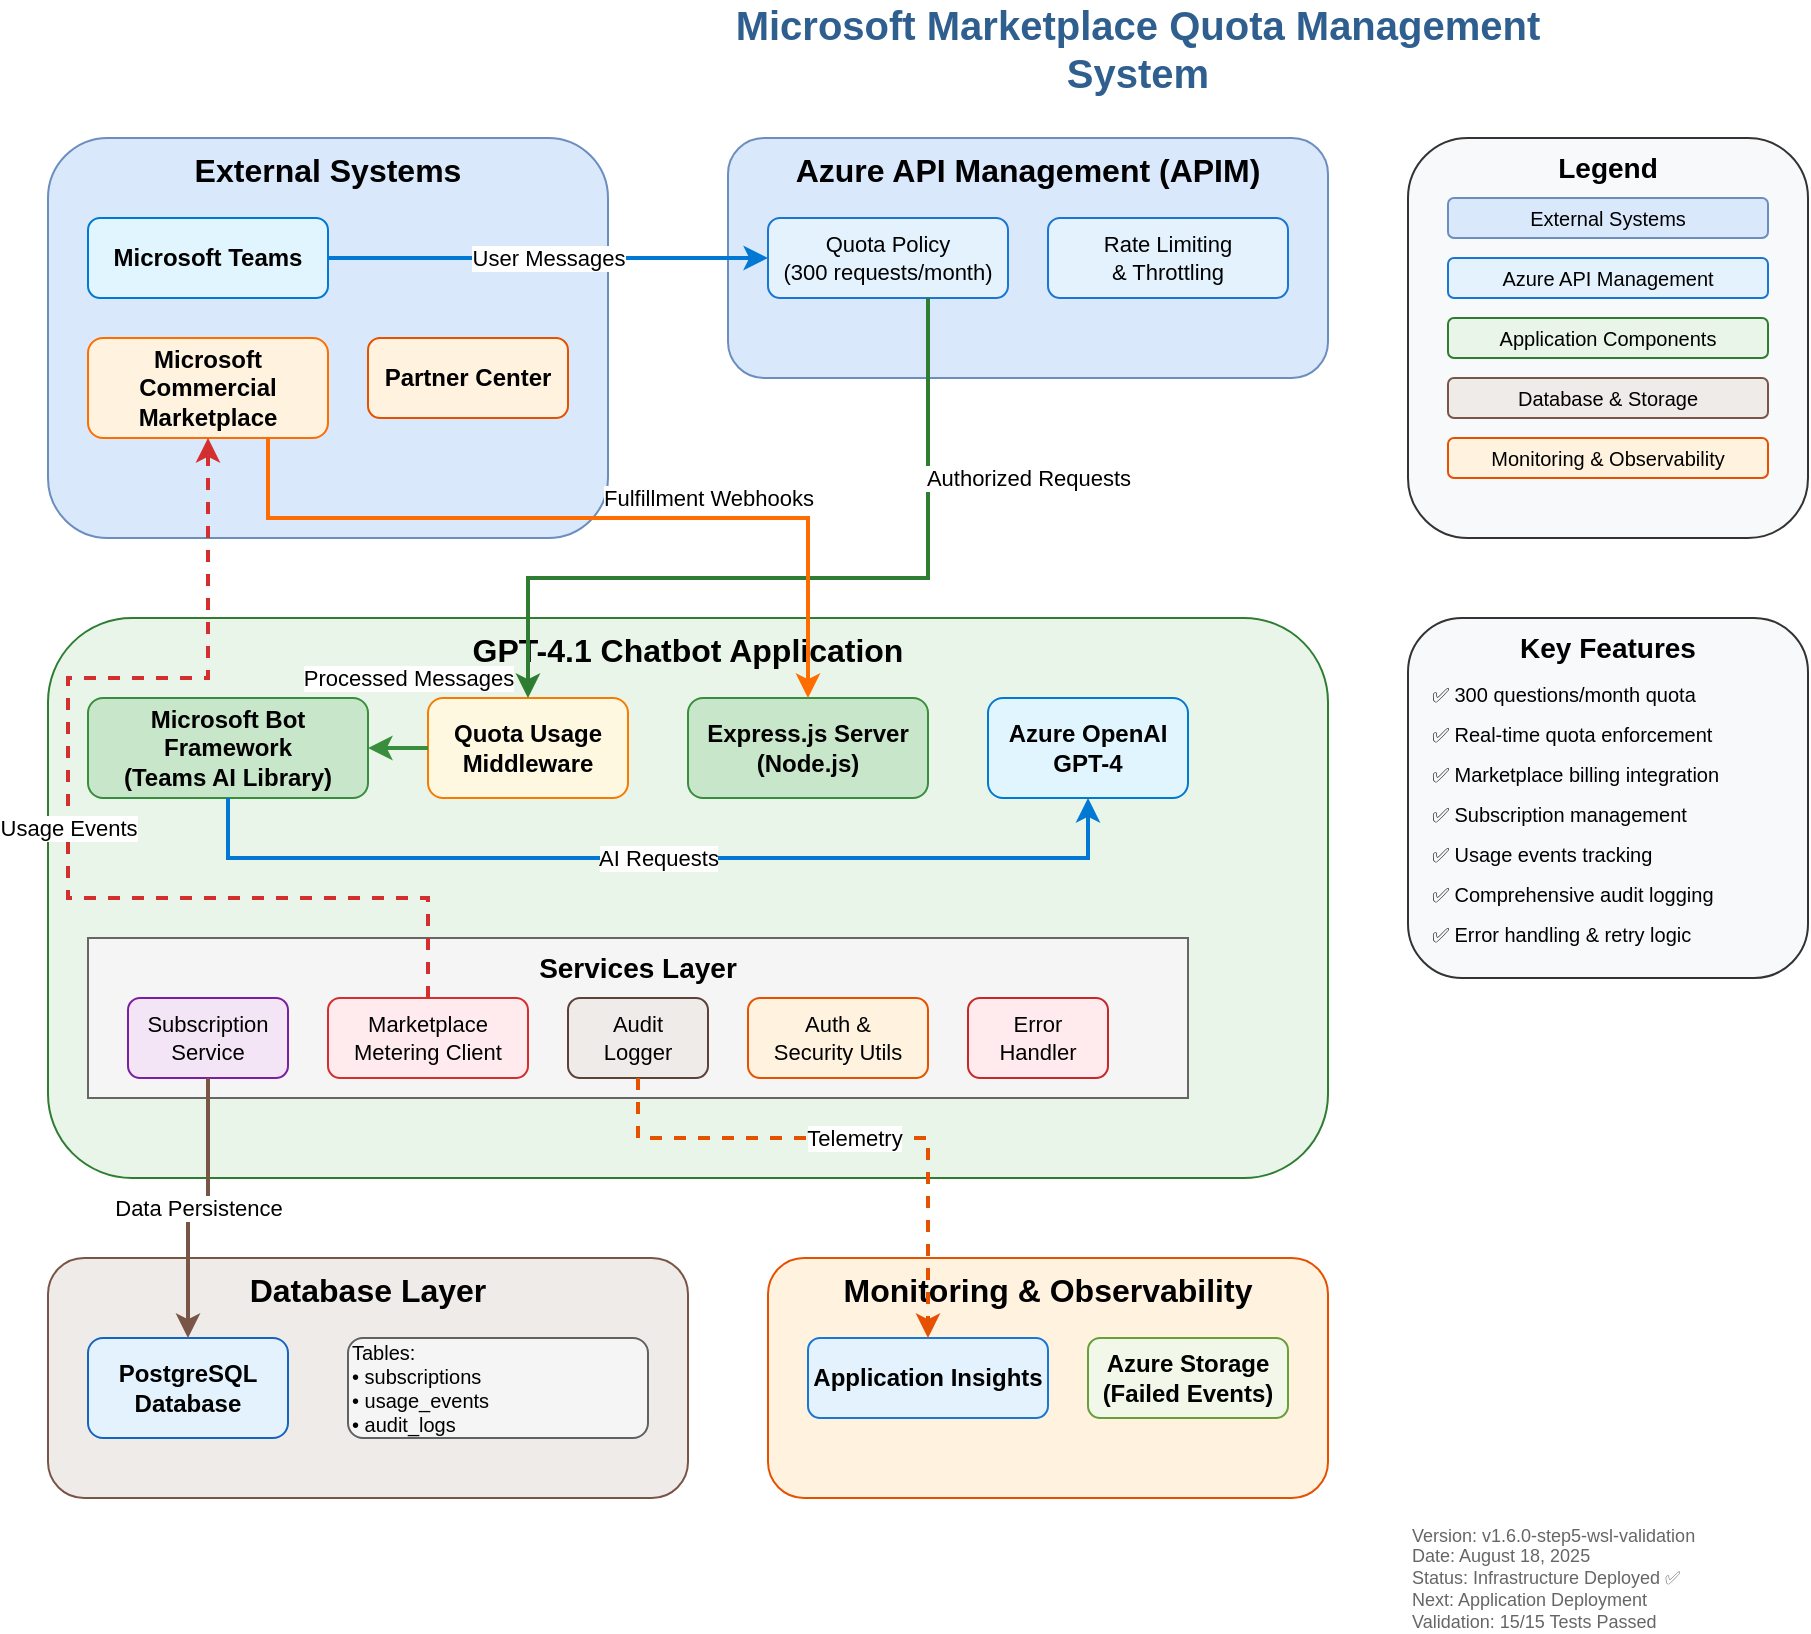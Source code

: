 <mxfile version="28.0.6">
  <diagram name="Microsoft Marketplace Quota Architecture" id="architecture">
    <mxGraphModel dx="1189" dy="819" grid="1" gridSize="10" guides="1" tooltips="1" connect="1" arrows="1" fold="1" page="1" pageScale="1" pageWidth="1169" pageHeight="827" math="0" shadow="0">
      <root>
        <mxCell id="0" />
        <mxCell id="1" parent="0" />
        <mxCell id="title" value="Microsoft Marketplace Quota Management System" style="text;html=1;strokeColor=none;fillColor=none;align=center;verticalAlign=middle;whiteSpace=wrap;rounded=0;fontSize=20;fontStyle=1;fontColor=#2F5F8F;" parent="1" vertex="1">
          <mxGeometry x="350" y="20" width="470" height="30" as="geometry" />
        </mxCell>
        <mxCell id="external-box" value="External Systems" style="rounded=1;whiteSpace=wrap;html=1;strokeColor=#6c8ebf;fillColor=#dae8fc;fontSize=16;fontStyle=1;verticalAlign=top;" parent="1" vertex="1">
          <mxGeometry x="40" y="80" width="280" height="200" as="geometry" />
        </mxCell>
        <mxCell id="teams" value="Microsoft Teams" style="rounded=1;whiteSpace=wrap;html=1;strokeColor=#0078d4;fillColor=#e1f5fe;fontSize=12;fontStyle=1;" parent="1" vertex="1">
          <mxGeometry x="60" y="120" width="120" height="40" as="geometry" />
        </mxCell>
        <mxCell id="marketplace" value="Microsoft&#xa;Commercial Marketplace" style="rounded=1;whiteSpace=wrap;html=1;strokeColor=#ff6d00;fillColor=#fff3e0;fontSize=12;fontStyle=1;" parent="1" vertex="1">
          <mxGeometry x="60" y="180" width="120" height="50" as="geometry" />
        </mxCell>
        <mxCell id="partner-center" value="Partner Center" style="rounded=1;whiteSpace=wrap;html=1;strokeColor=#e65100;fillColor=#fff3e0;fontSize=12;fontStyle=1;" parent="1" vertex="1">
          <mxGeometry x="200" y="180" width="100" height="40" as="geometry" />
        </mxCell>
        <mxCell id="apim-box" value="Azure API Management (APIM)" style="rounded=1;whiteSpace=wrap;html=1;strokeColor=#6c8ebf;fillColor=#dae8fc;fontSize=16;fontStyle=1;verticalAlign=top;" parent="1" vertex="1">
          <mxGeometry x="380" y="80" width="300" height="120" as="geometry" />
        </mxCell>
        <mxCell id="apim-quota" value="Quota Policy&#xa;(300 requests/month)" style="rounded=1;whiteSpace=wrap;html=1;strokeColor=#1976d2;fillColor=#e3f2fd;fontSize=11;" parent="1" vertex="1">
          <mxGeometry x="400" y="120" width="120" height="40" as="geometry" />
        </mxCell>
        <mxCell id="apim-rate" value="Rate Limiting&#xa;&amp; Throttling" style="rounded=1;whiteSpace=wrap;html=1;strokeColor=#1976d2;fillColor=#e3f2fd;fontSize=11;" parent="1" vertex="1">
          <mxGeometry x="540" y="120" width="120" height="40" as="geometry" />
        </mxCell>
        <mxCell id="app-box" value="GPT-4.1 Chatbot Application" style="rounded=1;whiteSpace=wrap;html=1;strokeColor=#2e7d32;fillColor=#e8f5e8;fontSize=16;fontStyle=1;verticalAlign=top;" parent="1" vertex="1">
          <mxGeometry x="40" y="320" width="640" height="280" as="geometry" />
        </mxCell>
        <mxCell id="bot-framework" value="Microsoft Bot Framework&#xa;(Teams AI Library)" style="rounded=1;whiteSpace=wrap;html=1;strokeColor=#388e3c;fillColor=#c8e6c9;fontSize=12;fontStyle=1;" parent="1" vertex="1">
          <mxGeometry x="60" y="360" width="140" height="50" as="geometry" />
        </mxCell>
        <mxCell id="quota-middleware" value="Quota Usage&#xa;Middleware" style="rounded=1;whiteSpace=wrap;html=1;strokeColor=#f57c00;fillColor=#fff8e1;fontSize=12;fontStyle=1;" parent="1" vertex="1">
          <mxGeometry x="230" y="360" width="100" height="50" as="geometry" />
        </mxCell>
        <mxCell id="express" value="Express.js Server&#xa;(Node.js)" style="rounded=1;whiteSpace=wrap;html=1;strokeColor=#388e3c;fillColor=#c8e6c9;fontSize=12;fontStyle=1;" parent="1" vertex="1">
          <mxGeometry x="360" y="360" width="120" height="50" as="geometry" />
        </mxCell>
        <mxCell id="openai" value="Azure OpenAI&#xa;GPT-4" style="rounded=1;whiteSpace=wrap;html=1;strokeColor=#0078d4;fillColor=#e1f5fe;fontSize=12;fontStyle=1;" parent="1" vertex="1">
          <mxGeometry x="510" y="360" width="100" height="50" as="geometry" />
        </mxCell>
        <mxCell id="services-box" value="Services Layer" style="rounded=0;whiteSpace=wrap;html=1;strokeColor=#666666;fillColor=#f5f5f5;fontSize=14;fontStyle=1;verticalAlign=top;" parent="1" vertex="1">
          <mxGeometry x="60" y="480" width="550" height="80" as="geometry" />
        </mxCell>
        <mxCell id="subscription-service" value="Subscription&#xa;Service" style="rounded=1;whiteSpace=wrap;html=1;strokeColor=#7b1fa2;fillColor=#f3e5f5;fontSize=11;" parent="1" vertex="1">
          <mxGeometry x="80" y="510" width="80" height="40" as="geometry" />
        </mxCell>
        <mxCell id="metering-client" value="Marketplace&#xa;Metering Client" style="rounded=1;whiteSpace=wrap;html=1;strokeColor=#d32f2f;fillColor=#ffebee;fontSize=11;" parent="1" vertex="1">
          <mxGeometry x="180" y="510" width="100" height="40" as="geometry" />
        </mxCell>
        <mxCell id="audit-logger" value="Audit&#xa;Logger" style="rounded=1;whiteSpace=wrap;html=1;strokeColor=#5d4037;fillColor=#efebe9;fontSize=11;" parent="1" vertex="1">
          <mxGeometry x="300" y="510" width="70" height="40" as="geometry" />
        </mxCell>
        <mxCell id="auth-utils" value="Auth &amp;&#xa;Security Utils" style="rounded=1;whiteSpace=wrap;html=1;strokeColor=#e65100;fillColor=#fff3e0;fontSize=11;" parent="1" vertex="1">
          <mxGeometry x="390" y="510" width="90" height="40" as="geometry" />
        </mxCell>
        <mxCell id="error-handler" value="Error&#xa;Handler" style="rounded=1;whiteSpace=wrap;html=1;strokeColor=#c62828;fillColor=#ffebee;fontSize=11;" parent="1" vertex="1">
          <mxGeometry x="500" y="510" width="70" height="40" as="geometry" />
        </mxCell>
        <mxCell id="database-box" value="Database Layer" style="rounded=1;whiteSpace=wrap;html=1;strokeColor=#795548;fillColor=#efebe9;fontSize=16;fontStyle=1;verticalAlign=top;" parent="1" vertex="1">
          <mxGeometry x="40" y="640" width="320" height="120" as="geometry" />
        </mxCell>
        <mxCell id="postgresql" value="PostgreSQL&#xa;Database" style="rounded=1;whiteSpace=wrap;html=1;strokeColor=#1565c0;fillColor=#e3f2fd;fontSize=12;fontStyle=1;" parent="1" vertex="1">
          <mxGeometry x="60" y="680" width="100" height="50" as="geometry" />
        </mxCell>
        <mxCell id="tables" value="Tables:&#xa;• subscriptions&#xa;• usage_events&#xa;• audit_logs" style="rounded=1;whiteSpace=wrap;html=1;strokeColor=#616161;fillColor=#f5f5f5;fontSize=10;align=left;" parent="1" vertex="1">
          <mxGeometry x="190" y="680" width="150" height="50" as="geometry" />
        </mxCell>
        <mxCell id="monitoring-box" value="Monitoring &amp; Observability" style="rounded=1;whiteSpace=wrap;html=1;strokeColor=#e65100;fillColor=#fff3e0;fontSize=16;fontStyle=1;verticalAlign=top;" parent="1" vertex="1">
          <mxGeometry x="400" y="640" width="280" height="120" as="geometry" />
        </mxCell>
        <mxCell id="app-insights" value="Application Insights" style="rounded=1;whiteSpace=wrap;html=1;strokeColor=#1976d2;fillColor=#e3f2fd;fontSize=12;fontStyle=1;" parent="1" vertex="1">
          <mxGeometry x="420" y="680" width="120" height="40" as="geometry" />
        </mxCell>
        <mxCell id="azure-storage" value="Azure Storage&#xa;(Failed Events)" style="rounded=1;whiteSpace=wrap;html=1;strokeColor=#689f38;fillColor=#f1f8e9;fontSize=12;fontStyle=1;" parent="1" vertex="1">
          <mxGeometry x="560" y="680" width="100" height="40" as="geometry" />
        </mxCell>
        <mxCell id="flow1" value="User Messages" style="edgeStyle=orthogonalEdgeStyle;rounded=0;orthogonalLoop=1;jettySize=auto;html=1;strokeWidth=2;strokeColor=#0078d4;" parent="1" source="teams" target="apim-quota" edge="1">
          <mxGeometry relative="1" as="geometry" />
        </mxCell>
        <mxCell id="flow2" value="Authorized Requests" style="edgeStyle=orthogonalEdgeStyle;rounded=0;orthogonalLoop=1;jettySize=auto;html=1;strokeWidth=2;strokeColor=#2e7d32;" parent="1" source="apim-quota" target="quota-middleware" edge="1">
          <mxGeometry x="-0.55" y="50" relative="1" as="geometry">
            <mxPoint x="460" y="240" as="sourcePoint" />
            <mxPoint x="280" y="320" as="targetPoint" />
            <Array as="points">
              <mxPoint x="480" y="300" />
              <mxPoint x="280" y="300" />
            </Array>
            <mxPoint as="offset" />
          </mxGeometry>
        </mxCell>
        <mxCell id="flow3" value="Processed Messages" style="edgeStyle=orthogonalEdgeStyle;rounded=0;orthogonalLoop=1;jettySize=auto;html=1;strokeWidth=2;strokeColor=#388e3c;" parent="1" source="quota-middleware" target="bot-framework" edge="1">
          <mxGeometry x="0.2" y="-35" relative="1" as="geometry">
            <mxPoint as="offset" />
          </mxGeometry>
        </mxCell>
        <mxCell id="flow4" value="AI Requests" style="edgeStyle=orthogonalEdgeStyle;rounded=0;orthogonalLoop=1;jettySize=auto;html=1;strokeWidth=2;strokeColor=#0078d4;" parent="1" source="bot-framework" target="openai" edge="1">
          <mxGeometry relative="1" as="geometry">
            <mxPoint x="200" y="385" as="sourcePoint" />
            <mxPoint x="510" y="385" as="targetPoint" />
            <Array as="points">
              <mxPoint x="130" y="440" />
              <mxPoint x="560" y="440" />
            </Array>
          </mxGeometry>
        </mxCell>
        <mxCell id="flow5" value="Fulfillment Webhooks" style="edgeStyle=orthogonalEdgeStyle;rounded=0;orthogonalLoop=1;jettySize=auto;html=1;strokeWidth=2;strokeColor=#ff6d00;" parent="1" source="marketplace" target="express" edge="1">
          <mxGeometry x="0.3" y="10" relative="1" as="geometry">
            <mxPoint x="120" y="240" as="sourcePoint" />
            <mxPoint x="420" y="320" as="targetPoint" />
            <Array as="points">
              <mxPoint x="150" y="270" />
              <mxPoint x="420" y="270" />
            </Array>
            <mxPoint as="offset" />
          </mxGeometry>
        </mxCell>
        <mxCell id="flow6" value="Usage Events" style="edgeStyle=orthogonalEdgeStyle;rounded=0;orthogonalLoop=1;jettySize=auto;html=1;strokeWidth=2;strokeColor=#d32f2f;dashed=1;" parent="1" source="metering-client" target="marketplace" edge="1">
          <mxGeometry relative="1" as="geometry">
            <mxPoint x="230" y="470" as="sourcePoint" />
            <mxPoint x="120" y="240" as="targetPoint" />
            <Array as="points">
              <mxPoint x="230" y="460" />
              <mxPoint x="50" y="460" />
              <mxPoint x="50" y="350" />
              <mxPoint x="120" y="350" />
            </Array>
          </mxGeometry>
        </mxCell>
        <mxCell id="flow7" value="Data Persistence" style="edgeStyle=orthogonalEdgeStyle;rounded=0;orthogonalLoop=1;jettySize=auto;html=1;strokeWidth=2;strokeColor=#795548;" parent="1" source="subscription-service" target="postgresql" edge="1">
          <mxGeometry relative="1" as="geometry">
            <mxPoint x="120" y="520" as="sourcePoint" />
            <mxPoint x="110" y="640" as="targetPoint" />
          </mxGeometry>
        </mxCell>
        <mxCell id="flow8" value="Telemetry" style="edgeStyle=orthogonalEdgeStyle;rounded=0;orthogonalLoop=1;jettySize=auto;html=1;strokeWidth=2;strokeColor=#e65100;dashed=1;" parent="1" source="audit-logger" target="app-insights" edge="1">
          <mxGeometry relative="1" as="geometry">
            <mxPoint x="335" y="520" as="sourcePoint" />
            <mxPoint x="480" y="640" as="targetPoint" />
            <Array as="points">
              <mxPoint x="335" y="580" />
              <mxPoint x="480" y="580" />
            </Array>
          </mxGeometry>
        </mxCell>
        <mxCell id="legend-box" value="Legend" style="rounded=1;whiteSpace=wrap;html=1;strokeColor=#333333;fillColor=#f8f9fa;fontSize=14;fontStyle=1;verticalAlign=top;" parent="1" vertex="1">
          <mxGeometry x="720" y="80" width="200" height="200" as="geometry" />
        </mxCell>
        <mxCell id="legend-external" value="External Systems" style="rounded=1;whiteSpace=wrap;html=1;strokeColor=#6c8ebf;fillColor=#dae8fc;fontSize=10;" parent="1" vertex="1">
          <mxGeometry x="740" y="110" width="160" height="20" as="geometry" />
        </mxCell>
        <mxCell id="legend-apim" value="Azure API Management" style="rounded=1;whiteSpace=wrap;html=1;strokeColor=#1976d2;fillColor=#e3f2fd;fontSize=10;" parent="1" vertex="1">
          <mxGeometry x="740" y="140" width="160" height="20" as="geometry" />
        </mxCell>
        <mxCell id="legend-app" value="Application Components" style="rounded=1;whiteSpace=wrap;html=1;strokeColor=#2e7d32;fillColor=#e8f5e8;fontSize=10;" parent="1" vertex="1">
          <mxGeometry x="740" y="170" width="160" height="20" as="geometry" />
        </mxCell>
        <mxCell id="legend-db" value="Database &amp; Storage" style="rounded=1;whiteSpace=wrap;html=1;strokeColor=#795548;fillColor=#efebe9;fontSize=10;" parent="1" vertex="1">
          <mxGeometry x="740" y="200" width="160" height="20" as="geometry" />
        </mxCell>
        <mxCell id="legend-monitor" value="Monitoring &amp; Observability" style="rounded=1;whiteSpace=wrap;html=1;strokeColor=#e65100;fillColor=#fff3e0;fontSize=10;" parent="1" vertex="1">
          <mxGeometry x="740" y="230" width="160" height="20" as="geometry" />
        </mxCell>
        <mxCell id="features-box" value="Key Features" style="rounded=1;whiteSpace=wrap;html=1;strokeColor=#333333;fillColor=#f8f9fa;fontSize=14;fontStyle=1;verticalAlign=top;" parent="1" vertex="1">
          <mxGeometry x="720" y="320" width="200" height="180" as="geometry" />
        </mxCell>
        <mxCell id="feature1" value="✅ 300 questions/month quota" style="text;html=1;strokeColor=none;fillColor=none;align=left;verticalAlign=middle;whiteSpace=wrap;rounded=0;fontSize=10;" parent="1" vertex="1">
          <mxGeometry x="730" y="350" width="180" height="15" as="geometry" />
        </mxCell>
        <mxCell id="feature2" value="✅ Real-time quota enforcement" style="text;html=1;strokeColor=none;fillColor=none;align=left;verticalAlign=middle;whiteSpace=wrap;rounded=0;fontSize=10;" parent="1" vertex="1">
          <mxGeometry x="730" y="370" width="180" height="15" as="geometry" />
        </mxCell>
        <mxCell id="feature3" value="✅ Marketplace billing integration" style="text;html=1;strokeColor=none;fillColor=none;align=left;verticalAlign=middle;whiteSpace=wrap;rounded=0;fontSize=10;" parent="1" vertex="1">
          <mxGeometry x="730" y="390" width="180" height="15" as="geometry" />
        </mxCell>
        <mxCell id="feature4" value="✅ Subscription management" style="text;html=1;strokeColor=none;fillColor=none;align=left;verticalAlign=middle;whiteSpace=wrap;rounded=0;fontSize=10;" parent="1" vertex="1">
          <mxGeometry x="730" y="410" width="180" height="15" as="geometry" />
        </mxCell>
        <mxCell id="feature5" value="✅ Usage events tracking" style="text;html=1;strokeColor=none;fillColor=none;align=left;verticalAlign=middle;whiteSpace=wrap;rounded=0;fontSize=10;" parent="1" vertex="1">
          <mxGeometry x="730" y="430" width="180" height="15" as="geometry" />
        </mxCell>
        <mxCell id="feature6" value="✅ Comprehensive audit logging" style="text;html=1;strokeColor=none;fillColor=none;align=left;verticalAlign=middle;whiteSpace=wrap;rounded=0;fontSize=10;" parent="1" vertex="1">
          <mxGeometry x="730" y="450" width="180" height="15" as="geometry" />
        </mxCell>
        <mxCell id="feature7" value="✅ Error handling &amp; retry logic" style="text;html=1;strokeColor=none;fillColor=none;align=left;verticalAlign=middle;whiteSpace=wrap;rounded=0;fontSize=10;" parent="1" vertex="1">
          <mxGeometry x="730" y="470" width="180" height="15" as="geometry" />
        </mxCell>
        <mxCell id="version-info" value="Version: v1.6.0-step5-wsl-validation&#xa;Date: August 18, 2025&#xa;Status: Infrastructure Deployed ✅&#xa;Next: Application Deployment&#xa;Validation: 15/15 Tests Passed" style="text;html=1;strokeColor=none;fillColor=none;align=left;verticalAlign=middle;whiteSpace=wrap;rounded=0;fontSize=9;fontColor=#666666;" parent="1" vertex="1">
          <mxGeometry x="720" y="780" width="200" height="40" as="geometry" />
        </mxCell>
      </root>
    </mxGraphModel>
  </diagram>
</mxfile>
